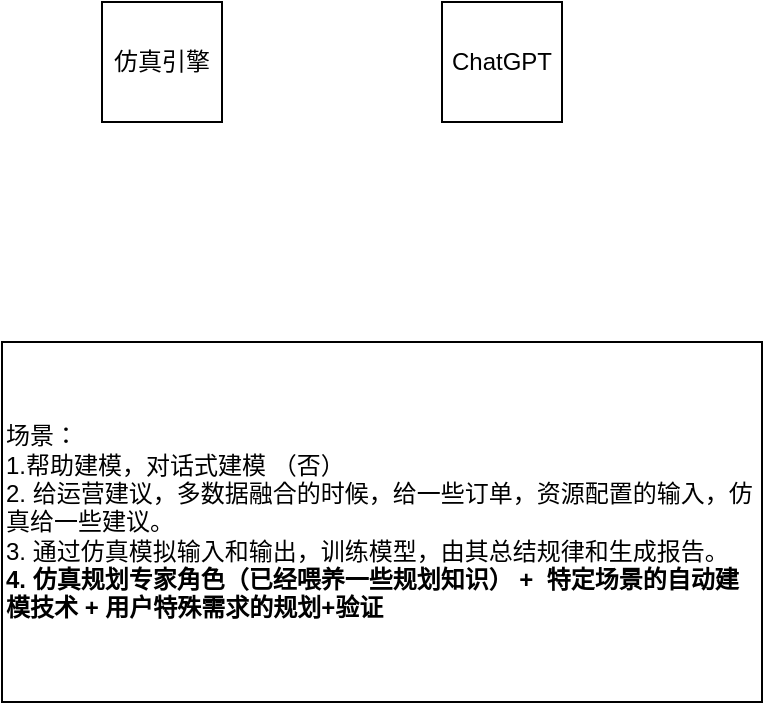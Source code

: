 <mxfile version="21.3.2" type="github">
  <diagram name="第 1 页" id="kdOabGvZRyfj0vI0X4Y8">
    <mxGraphModel dx="1242" dy="653" grid="1" gridSize="10" guides="1" tooltips="1" connect="1" arrows="1" fold="1" page="1" pageScale="1" pageWidth="827" pageHeight="1169" math="0" shadow="0">
      <root>
        <mxCell id="0" />
        <mxCell id="1" parent="0" />
        <mxCell id="atUL0PeXlnv38VCRYHX9-1" value="仿真引擎" style="whiteSpace=wrap;html=1;aspect=fixed;" vertex="1" parent="1">
          <mxGeometry x="130" y="170" width="60" height="60" as="geometry" />
        </mxCell>
        <mxCell id="atUL0PeXlnv38VCRYHX9-2" value="ChatGPT" style="whiteSpace=wrap;html=1;aspect=fixed;" vertex="1" parent="1">
          <mxGeometry x="300" y="170" width="60" height="60" as="geometry" />
        </mxCell>
        <mxCell id="atUL0PeXlnv38VCRYHX9-3" value="场景：&lt;br&gt;1.帮助建模，对话式建模 （否）&lt;br&gt;2. 给运营建议，多数据融合的时候，给一些订单，资源配置的输入，仿真给一些建议。&lt;br&gt;3. 通过仿真模拟输入和输出，训练模型，由其总结规律和生成报告。&lt;br&gt;&lt;b&gt;4. 仿真规划专家角色（已经喂养一些规划知识） +&amp;nbsp; 特定场景的自动建模技术 + 用户特殊需求的规划+验证&lt;/b&gt;" style="rounded=0;whiteSpace=wrap;html=1;align=left;" vertex="1" parent="1">
          <mxGeometry x="80" y="340" width="380" height="180" as="geometry" />
        </mxCell>
      </root>
    </mxGraphModel>
  </diagram>
</mxfile>
